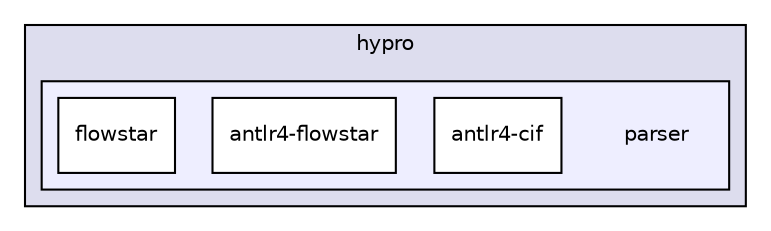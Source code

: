 digraph "/home/travis/build/hypro/hypro/src/hypro/parser" {
  compound=true
  node [ fontsize="10", fontname="Helvetica"];
  edge [ labelfontsize="10", labelfontname="Helvetica"];
  subgraph clusterdir_2ce0cb9797b50c8d842bc50008b46cdd {
    graph [ bgcolor="#ddddee", pencolor="black", label="hypro" fontname="Helvetica", fontsize="10", URL="dir_2ce0cb9797b50c8d842bc50008b46cdd.html"]
  subgraph clusterdir_2c8758a5fdbf28946c502b471e14bb83 {
    graph [ bgcolor="#eeeeff", pencolor="black", label="" URL="dir_2c8758a5fdbf28946c502b471e14bb83.html"];
    dir_2c8758a5fdbf28946c502b471e14bb83 [shape=plaintext label="parser"];
    dir_293cf7ffd2d1ce76fb1a113fdef90fd7 [shape=box label="antlr4-cif" color="black" fillcolor="white" style="filled" URL="dir_293cf7ffd2d1ce76fb1a113fdef90fd7.html"];
    dir_d21d851d43d9af6e0004f77727cc1ce2 [shape=box label="antlr4-flowstar" color="black" fillcolor="white" style="filled" URL="dir_d21d851d43d9af6e0004f77727cc1ce2.html"];
    dir_f9717485e2c54dccf37fdcc8c536ee8a [shape=box label="flowstar" color="black" fillcolor="white" style="filled" URL="dir_f9717485e2c54dccf37fdcc8c536ee8a.html"];
  }
  }
}
